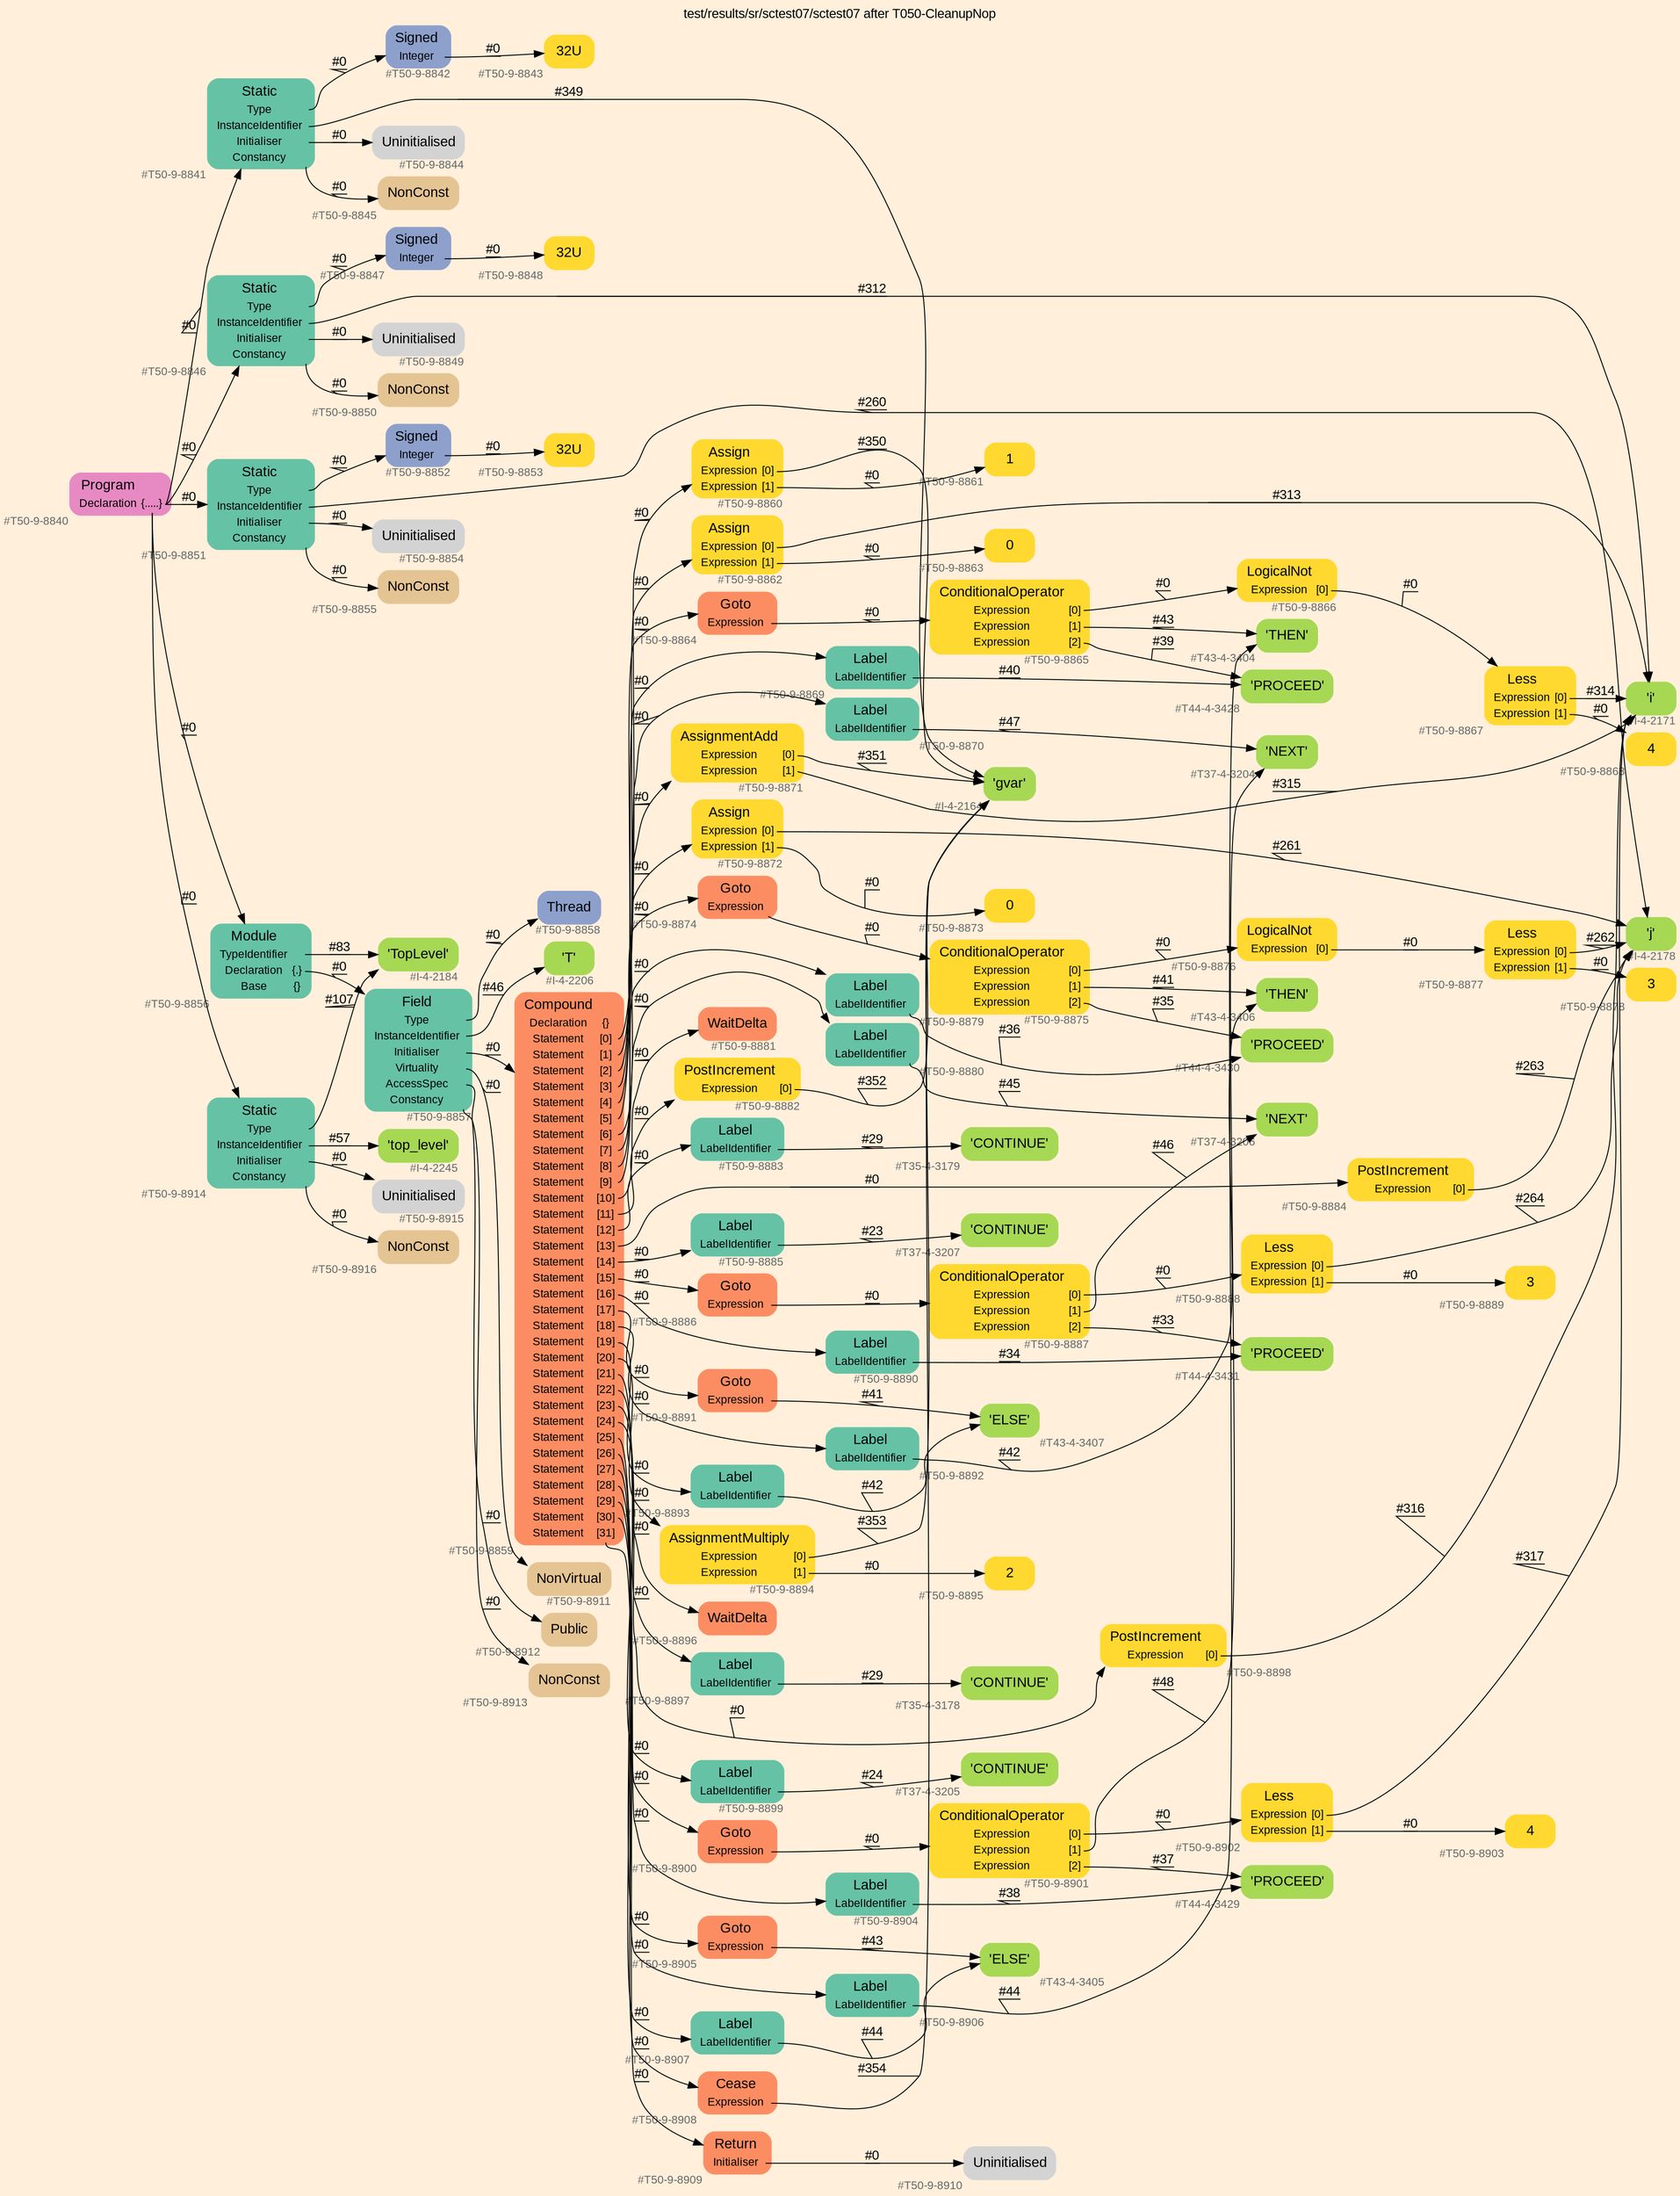 digraph "test/results/sr/sctest07/sctest07 after T050-CleanupNop" {
label = "test/results/sr/sctest07/sctest07 after T050-CleanupNop"
labelloc = t
graph [
    rankdir = "LR"
    ranksep = 0.3
    bgcolor = antiquewhite1
    color = black
    fontcolor = black
    fontname = "Arial"
];
node [
    fontname = "Arial"
];
edge [
    fontname = "Arial"
];

// -------------------- node figure --------------------
// -------- block #T50-9-8840 ----------
"#T50-9-8840" [
    fillcolor = "/set28/4"
    xlabel = "#T50-9-8840"
    fontsize = "12"
    fontcolor = grey40
    shape = "plaintext"
    label = <<TABLE BORDER="0" CELLBORDER="0" CELLSPACING="0">
     <TR><TD><FONT COLOR="black" POINT-SIZE="15">Program</FONT></TD></TR>
     <TR><TD><FONT COLOR="black" POINT-SIZE="12">Declaration</FONT></TD><TD PORT="port0"><FONT COLOR="black" POINT-SIZE="12">{.....}</FONT></TD></TR>
    </TABLE>>
    style = "rounded,filled"
];

// -------- block #T50-9-8841 ----------
"#T50-9-8841" [
    fillcolor = "/set28/1"
    xlabel = "#T50-9-8841"
    fontsize = "12"
    fontcolor = grey40
    shape = "plaintext"
    label = <<TABLE BORDER="0" CELLBORDER="0" CELLSPACING="0">
     <TR><TD><FONT COLOR="black" POINT-SIZE="15">Static</FONT></TD></TR>
     <TR><TD><FONT COLOR="black" POINT-SIZE="12">Type</FONT></TD><TD PORT="port0"></TD></TR>
     <TR><TD><FONT COLOR="black" POINT-SIZE="12">InstanceIdentifier</FONT></TD><TD PORT="port1"></TD></TR>
     <TR><TD><FONT COLOR="black" POINT-SIZE="12">Initialiser</FONT></TD><TD PORT="port2"></TD></TR>
     <TR><TD><FONT COLOR="black" POINT-SIZE="12">Constancy</FONT></TD><TD PORT="port3"></TD></TR>
    </TABLE>>
    style = "rounded,filled"
];

// -------- block #T50-9-8842 ----------
"#T50-9-8842" [
    fillcolor = "/set28/3"
    xlabel = "#T50-9-8842"
    fontsize = "12"
    fontcolor = grey40
    shape = "plaintext"
    label = <<TABLE BORDER="0" CELLBORDER="0" CELLSPACING="0">
     <TR><TD><FONT COLOR="black" POINT-SIZE="15">Signed</FONT></TD></TR>
     <TR><TD><FONT COLOR="black" POINT-SIZE="12">Integer</FONT></TD><TD PORT="port0"></TD></TR>
    </TABLE>>
    style = "rounded,filled"
];

// -------- block #T50-9-8843 ----------
"#T50-9-8843" [
    fillcolor = "/set28/6"
    xlabel = "#T50-9-8843"
    fontsize = "12"
    fontcolor = grey40
    shape = "plaintext"
    label = <<TABLE BORDER="0" CELLBORDER="0" CELLSPACING="0">
     <TR><TD><FONT COLOR="black" POINT-SIZE="15">32U</FONT></TD></TR>
    </TABLE>>
    style = "rounded,filled"
];

// -------- block #I-4-2164 ----------
"#I-4-2164" [
    fillcolor = "/set28/5"
    xlabel = "#I-4-2164"
    fontsize = "12"
    fontcolor = grey40
    shape = "plaintext"
    label = <<TABLE BORDER="0" CELLBORDER="0" CELLSPACING="0">
     <TR><TD><FONT COLOR="black" POINT-SIZE="15">'gvar'</FONT></TD></TR>
    </TABLE>>
    style = "rounded,filled"
];

// -------- block #T50-9-8844 ----------
"#T50-9-8844" [
    xlabel = "#T50-9-8844"
    fontsize = "12"
    fontcolor = grey40
    shape = "plaintext"
    label = <<TABLE BORDER="0" CELLBORDER="0" CELLSPACING="0">
     <TR><TD><FONT COLOR="black" POINT-SIZE="15">Uninitialised</FONT></TD></TR>
    </TABLE>>
    style = "rounded,filled"
];

// -------- block #T50-9-8845 ----------
"#T50-9-8845" [
    fillcolor = "/set28/7"
    xlabel = "#T50-9-8845"
    fontsize = "12"
    fontcolor = grey40
    shape = "plaintext"
    label = <<TABLE BORDER="0" CELLBORDER="0" CELLSPACING="0">
     <TR><TD><FONT COLOR="black" POINT-SIZE="15">NonConst</FONT></TD></TR>
    </TABLE>>
    style = "rounded,filled"
];

// -------- block #T50-9-8846 ----------
"#T50-9-8846" [
    fillcolor = "/set28/1"
    xlabel = "#T50-9-8846"
    fontsize = "12"
    fontcolor = grey40
    shape = "plaintext"
    label = <<TABLE BORDER="0" CELLBORDER="0" CELLSPACING="0">
     <TR><TD><FONT COLOR="black" POINT-SIZE="15">Static</FONT></TD></TR>
     <TR><TD><FONT COLOR="black" POINT-SIZE="12">Type</FONT></TD><TD PORT="port0"></TD></TR>
     <TR><TD><FONT COLOR="black" POINT-SIZE="12">InstanceIdentifier</FONT></TD><TD PORT="port1"></TD></TR>
     <TR><TD><FONT COLOR="black" POINT-SIZE="12">Initialiser</FONT></TD><TD PORT="port2"></TD></TR>
     <TR><TD><FONT COLOR="black" POINT-SIZE="12">Constancy</FONT></TD><TD PORT="port3"></TD></TR>
    </TABLE>>
    style = "rounded,filled"
];

// -------- block #T50-9-8847 ----------
"#T50-9-8847" [
    fillcolor = "/set28/3"
    xlabel = "#T50-9-8847"
    fontsize = "12"
    fontcolor = grey40
    shape = "plaintext"
    label = <<TABLE BORDER="0" CELLBORDER="0" CELLSPACING="0">
     <TR><TD><FONT COLOR="black" POINT-SIZE="15">Signed</FONT></TD></TR>
     <TR><TD><FONT COLOR="black" POINT-SIZE="12">Integer</FONT></TD><TD PORT="port0"></TD></TR>
    </TABLE>>
    style = "rounded,filled"
];

// -------- block #T50-9-8848 ----------
"#T50-9-8848" [
    fillcolor = "/set28/6"
    xlabel = "#T50-9-8848"
    fontsize = "12"
    fontcolor = grey40
    shape = "plaintext"
    label = <<TABLE BORDER="0" CELLBORDER="0" CELLSPACING="0">
     <TR><TD><FONT COLOR="black" POINT-SIZE="15">32U</FONT></TD></TR>
    </TABLE>>
    style = "rounded,filled"
];

// -------- block #I-4-2171 ----------
"#I-4-2171" [
    fillcolor = "/set28/5"
    xlabel = "#I-4-2171"
    fontsize = "12"
    fontcolor = grey40
    shape = "plaintext"
    label = <<TABLE BORDER="0" CELLBORDER="0" CELLSPACING="0">
     <TR><TD><FONT COLOR="black" POINT-SIZE="15">'i'</FONT></TD></TR>
    </TABLE>>
    style = "rounded,filled"
];

// -------- block #T50-9-8849 ----------
"#T50-9-8849" [
    xlabel = "#T50-9-8849"
    fontsize = "12"
    fontcolor = grey40
    shape = "plaintext"
    label = <<TABLE BORDER="0" CELLBORDER="0" CELLSPACING="0">
     <TR><TD><FONT COLOR="black" POINT-SIZE="15">Uninitialised</FONT></TD></TR>
    </TABLE>>
    style = "rounded,filled"
];

// -------- block #T50-9-8850 ----------
"#T50-9-8850" [
    fillcolor = "/set28/7"
    xlabel = "#T50-9-8850"
    fontsize = "12"
    fontcolor = grey40
    shape = "plaintext"
    label = <<TABLE BORDER="0" CELLBORDER="0" CELLSPACING="0">
     <TR><TD><FONT COLOR="black" POINT-SIZE="15">NonConst</FONT></TD></TR>
    </TABLE>>
    style = "rounded,filled"
];

// -------- block #T50-9-8851 ----------
"#T50-9-8851" [
    fillcolor = "/set28/1"
    xlabel = "#T50-9-8851"
    fontsize = "12"
    fontcolor = grey40
    shape = "plaintext"
    label = <<TABLE BORDER="0" CELLBORDER="0" CELLSPACING="0">
     <TR><TD><FONT COLOR="black" POINT-SIZE="15">Static</FONT></TD></TR>
     <TR><TD><FONT COLOR="black" POINT-SIZE="12">Type</FONT></TD><TD PORT="port0"></TD></TR>
     <TR><TD><FONT COLOR="black" POINT-SIZE="12">InstanceIdentifier</FONT></TD><TD PORT="port1"></TD></TR>
     <TR><TD><FONT COLOR="black" POINT-SIZE="12">Initialiser</FONT></TD><TD PORT="port2"></TD></TR>
     <TR><TD><FONT COLOR="black" POINT-SIZE="12">Constancy</FONT></TD><TD PORT="port3"></TD></TR>
    </TABLE>>
    style = "rounded,filled"
];

// -------- block #T50-9-8852 ----------
"#T50-9-8852" [
    fillcolor = "/set28/3"
    xlabel = "#T50-9-8852"
    fontsize = "12"
    fontcolor = grey40
    shape = "plaintext"
    label = <<TABLE BORDER="0" CELLBORDER="0" CELLSPACING="0">
     <TR><TD><FONT COLOR="black" POINT-SIZE="15">Signed</FONT></TD></TR>
     <TR><TD><FONT COLOR="black" POINT-SIZE="12">Integer</FONT></TD><TD PORT="port0"></TD></TR>
    </TABLE>>
    style = "rounded,filled"
];

// -------- block #T50-9-8853 ----------
"#T50-9-8853" [
    fillcolor = "/set28/6"
    xlabel = "#T50-9-8853"
    fontsize = "12"
    fontcolor = grey40
    shape = "plaintext"
    label = <<TABLE BORDER="0" CELLBORDER="0" CELLSPACING="0">
     <TR><TD><FONT COLOR="black" POINT-SIZE="15">32U</FONT></TD></TR>
    </TABLE>>
    style = "rounded,filled"
];

// -------- block #I-4-2178 ----------
"#I-4-2178" [
    fillcolor = "/set28/5"
    xlabel = "#I-4-2178"
    fontsize = "12"
    fontcolor = grey40
    shape = "plaintext"
    label = <<TABLE BORDER="0" CELLBORDER="0" CELLSPACING="0">
     <TR><TD><FONT COLOR="black" POINT-SIZE="15">'j'</FONT></TD></TR>
    </TABLE>>
    style = "rounded,filled"
];

// -------- block #T50-9-8854 ----------
"#T50-9-8854" [
    xlabel = "#T50-9-8854"
    fontsize = "12"
    fontcolor = grey40
    shape = "plaintext"
    label = <<TABLE BORDER="0" CELLBORDER="0" CELLSPACING="0">
     <TR><TD><FONT COLOR="black" POINT-SIZE="15">Uninitialised</FONT></TD></TR>
    </TABLE>>
    style = "rounded,filled"
];

// -------- block #T50-9-8855 ----------
"#T50-9-8855" [
    fillcolor = "/set28/7"
    xlabel = "#T50-9-8855"
    fontsize = "12"
    fontcolor = grey40
    shape = "plaintext"
    label = <<TABLE BORDER="0" CELLBORDER="0" CELLSPACING="0">
     <TR><TD><FONT COLOR="black" POINT-SIZE="15">NonConst</FONT></TD></TR>
    </TABLE>>
    style = "rounded,filled"
];

// -------- block #T50-9-8856 ----------
"#T50-9-8856" [
    fillcolor = "/set28/1"
    xlabel = "#T50-9-8856"
    fontsize = "12"
    fontcolor = grey40
    shape = "plaintext"
    label = <<TABLE BORDER="0" CELLBORDER="0" CELLSPACING="0">
     <TR><TD><FONT COLOR="black" POINT-SIZE="15">Module</FONT></TD></TR>
     <TR><TD><FONT COLOR="black" POINT-SIZE="12">TypeIdentifier</FONT></TD><TD PORT="port0"></TD></TR>
     <TR><TD><FONT COLOR="black" POINT-SIZE="12">Declaration</FONT></TD><TD PORT="port1"><FONT COLOR="black" POINT-SIZE="12">{.}</FONT></TD></TR>
     <TR><TD><FONT COLOR="black" POINT-SIZE="12">Base</FONT></TD><TD PORT="port2"><FONT COLOR="black" POINT-SIZE="12">{}</FONT></TD></TR>
    </TABLE>>
    style = "rounded,filled"
];

// -------- block #I-4-2184 ----------
"#I-4-2184" [
    fillcolor = "/set28/5"
    xlabel = "#I-4-2184"
    fontsize = "12"
    fontcolor = grey40
    shape = "plaintext"
    label = <<TABLE BORDER="0" CELLBORDER="0" CELLSPACING="0">
     <TR><TD><FONT COLOR="black" POINT-SIZE="15">'TopLevel'</FONT></TD></TR>
    </TABLE>>
    style = "rounded,filled"
];

// -------- block #T50-9-8857 ----------
"#T50-9-8857" [
    fillcolor = "/set28/1"
    xlabel = "#T50-9-8857"
    fontsize = "12"
    fontcolor = grey40
    shape = "plaintext"
    label = <<TABLE BORDER="0" CELLBORDER="0" CELLSPACING="0">
     <TR><TD><FONT COLOR="black" POINT-SIZE="15">Field</FONT></TD></TR>
     <TR><TD><FONT COLOR="black" POINT-SIZE="12">Type</FONT></TD><TD PORT="port0"></TD></TR>
     <TR><TD><FONT COLOR="black" POINT-SIZE="12">InstanceIdentifier</FONT></TD><TD PORT="port1"></TD></TR>
     <TR><TD><FONT COLOR="black" POINT-SIZE="12">Initialiser</FONT></TD><TD PORT="port2"></TD></TR>
     <TR><TD><FONT COLOR="black" POINT-SIZE="12">Virtuality</FONT></TD><TD PORT="port3"></TD></TR>
     <TR><TD><FONT COLOR="black" POINT-SIZE="12">AccessSpec</FONT></TD><TD PORT="port4"></TD></TR>
     <TR><TD><FONT COLOR="black" POINT-SIZE="12">Constancy</FONT></TD><TD PORT="port5"></TD></TR>
    </TABLE>>
    style = "rounded,filled"
];

// -------- block #T50-9-8858 ----------
"#T50-9-8858" [
    fillcolor = "/set28/3"
    xlabel = "#T50-9-8858"
    fontsize = "12"
    fontcolor = grey40
    shape = "plaintext"
    label = <<TABLE BORDER="0" CELLBORDER="0" CELLSPACING="0">
     <TR><TD><FONT COLOR="black" POINT-SIZE="15">Thread</FONT></TD></TR>
    </TABLE>>
    style = "rounded,filled"
];

// -------- block #I-4-2206 ----------
"#I-4-2206" [
    fillcolor = "/set28/5"
    xlabel = "#I-4-2206"
    fontsize = "12"
    fontcolor = grey40
    shape = "plaintext"
    label = <<TABLE BORDER="0" CELLBORDER="0" CELLSPACING="0">
     <TR><TD><FONT COLOR="black" POINT-SIZE="15">'T'</FONT></TD></TR>
    </TABLE>>
    style = "rounded,filled"
];

// -------- block #T50-9-8859 ----------
"#T50-9-8859" [
    fillcolor = "/set28/2"
    xlabel = "#T50-9-8859"
    fontsize = "12"
    fontcolor = grey40
    shape = "plaintext"
    label = <<TABLE BORDER="0" CELLBORDER="0" CELLSPACING="0">
     <TR><TD><FONT COLOR="black" POINT-SIZE="15">Compound</FONT></TD></TR>
     <TR><TD><FONT COLOR="black" POINT-SIZE="12">Declaration</FONT></TD><TD PORT="port0"><FONT COLOR="black" POINT-SIZE="12">{}</FONT></TD></TR>
     <TR><TD><FONT COLOR="black" POINT-SIZE="12">Statement</FONT></TD><TD PORT="port1"><FONT COLOR="black" POINT-SIZE="12">[0]</FONT></TD></TR>
     <TR><TD><FONT COLOR="black" POINT-SIZE="12">Statement</FONT></TD><TD PORT="port2"><FONT COLOR="black" POINT-SIZE="12">[1]</FONT></TD></TR>
     <TR><TD><FONT COLOR="black" POINT-SIZE="12">Statement</FONT></TD><TD PORT="port3"><FONT COLOR="black" POINT-SIZE="12">[2]</FONT></TD></TR>
     <TR><TD><FONT COLOR="black" POINT-SIZE="12">Statement</FONT></TD><TD PORT="port4"><FONT COLOR="black" POINT-SIZE="12">[3]</FONT></TD></TR>
     <TR><TD><FONT COLOR="black" POINT-SIZE="12">Statement</FONT></TD><TD PORT="port5"><FONT COLOR="black" POINT-SIZE="12">[4]</FONT></TD></TR>
     <TR><TD><FONT COLOR="black" POINT-SIZE="12">Statement</FONT></TD><TD PORT="port6"><FONT COLOR="black" POINT-SIZE="12">[5]</FONT></TD></TR>
     <TR><TD><FONT COLOR="black" POINT-SIZE="12">Statement</FONT></TD><TD PORT="port7"><FONT COLOR="black" POINT-SIZE="12">[6]</FONT></TD></TR>
     <TR><TD><FONT COLOR="black" POINT-SIZE="12">Statement</FONT></TD><TD PORT="port8"><FONT COLOR="black" POINT-SIZE="12">[7]</FONT></TD></TR>
     <TR><TD><FONT COLOR="black" POINT-SIZE="12">Statement</FONT></TD><TD PORT="port9"><FONT COLOR="black" POINT-SIZE="12">[8]</FONT></TD></TR>
     <TR><TD><FONT COLOR="black" POINT-SIZE="12">Statement</FONT></TD><TD PORT="port10"><FONT COLOR="black" POINT-SIZE="12">[9]</FONT></TD></TR>
     <TR><TD><FONT COLOR="black" POINT-SIZE="12">Statement</FONT></TD><TD PORT="port11"><FONT COLOR="black" POINT-SIZE="12">[10]</FONT></TD></TR>
     <TR><TD><FONT COLOR="black" POINT-SIZE="12">Statement</FONT></TD><TD PORT="port12"><FONT COLOR="black" POINT-SIZE="12">[11]</FONT></TD></TR>
     <TR><TD><FONT COLOR="black" POINT-SIZE="12">Statement</FONT></TD><TD PORT="port13"><FONT COLOR="black" POINT-SIZE="12">[12]</FONT></TD></TR>
     <TR><TD><FONT COLOR="black" POINT-SIZE="12">Statement</FONT></TD><TD PORT="port14"><FONT COLOR="black" POINT-SIZE="12">[13]</FONT></TD></TR>
     <TR><TD><FONT COLOR="black" POINT-SIZE="12">Statement</FONT></TD><TD PORT="port15"><FONT COLOR="black" POINT-SIZE="12">[14]</FONT></TD></TR>
     <TR><TD><FONT COLOR="black" POINT-SIZE="12">Statement</FONT></TD><TD PORT="port16"><FONT COLOR="black" POINT-SIZE="12">[15]</FONT></TD></TR>
     <TR><TD><FONT COLOR="black" POINT-SIZE="12">Statement</FONT></TD><TD PORT="port17"><FONT COLOR="black" POINT-SIZE="12">[16]</FONT></TD></TR>
     <TR><TD><FONT COLOR="black" POINT-SIZE="12">Statement</FONT></TD><TD PORT="port18"><FONT COLOR="black" POINT-SIZE="12">[17]</FONT></TD></TR>
     <TR><TD><FONT COLOR="black" POINT-SIZE="12">Statement</FONT></TD><TD PORT="port19"><FONT COLOR="black" POINT-SIZE="12">[18]</FONT></TD></TR>
     <TR><TD><FONT COLOR="black" POINT-SIZE="12">Statement</FONT></TD><TD PORT="port20"><FONT COLOR="black" POINT-SIZE="12">[19]</FONT></TD></TR>
     <TR><TD><FONT COLOR="black" POINT-SIZE="12">Statement</FONT></TD><TD PORT="port21"><FONT COLOR="black" POINT-SIZE="12">[20]</FONT></TD></TR>
     <TR><TD><FONT COLOR="black" POINT-SIZE="12">Statement</FONT></TD><TD PORT="port22"><FONT COLOR="black" POINT-SIZE="12">[21]</FONT></TD></TR>
     <TR><TD><FONT COLOR="black" POINT-SIZE="12">Statement</FONT></TD><TD PORT="port23"><FONT COLOR="black" POINT-SIZE="12">[22]</FONT></TD></TR>
     <TR><TD><FONT COLOR="black" POINT-SIZE="12">Statement</FONT></TD><TD PORT="port24"><FONT COLOR="black" POINT-SIZE="12">[23]</FONT></TD></TR>
     <TR><TD><FONT COLOR="black" POINT-SIZE="12">Statement</FONT></TD><TD PORT="port25"><FONT COLOR="black" POINT-SIZE="12">[24]</FONT></TD></TR>
     <TR><TD><FONT COLOR="black" POINT-SIZE="12">Statement</FONT></TD><TD PORT="port26"><FONT COLOR="black" POINT-SIZE="12">[25]</FONT></TD></TR>
     <TR><TD><FONT COLOR="black" POINT-SIZE="12">Statement</FONT></TD><TD PORT="port27"><FONT COLOR="black" POINT-SIZE="12">[26]</FONT></TD></TR>
     <TR><TD><FONT COLOR="black" POINT-SIZE="12">Statement</FONT></TD><TD PORT="port28"><FONT COLOR="black" POINT-SIZE="12">[27]</FONT></TD></TR>
     <TR><TD><FONT COLOR="black" POINT-SIZE="12">Statement</FONT></TD><TD PORT="port29"><FONT COLOR="black" POINT-SIZE="12">[28]</FONT></TD></TR>
     <TR><TD><FONT COLOR="black" POINT-SIZE="12">Statement</FONT></TD><TD PORT="port30"><FONT COLOR="black" POINT-SIZE="12">[29]</FONT></TD></TR>
     <TR><TD><FONT COLOR="black" POINT-SIZE="12">Statement</FONT></TD><TD PORT="port31"><FONT COLOR="black" POINT-SIZE="12">[30]</FONT></TD></TR>
     <TR><TD><FONT COLOR="black" POINT-SIZE="12">Statement</FONT></TD><TD PORT="port32"><FONT COLOR="black" POINT-SIZE="12">[31]</FONT></TD></TR>
    </TABLE>>
    style = "rounded,filled"
];

// -------- block #T50-9-8860 ----------
"#T50-9-8860" [
    fillcolor = "/set28/6"
    xlabel = "#T50-9-8860"
    fontsize = "12"
    fontcolor = grey40
    shape = "plaintext"
    label = <<TABLE BORDER="0" CELLBORDER="0" CELLSPACING="0">
     <TR><TD><FONT COLOR="black" POINT-SIZE="15">Assign</FONT></TD></TR>
     <TR><TD><FONT COLOR="black" POINT-SIZE="12">Expression</FONT></TD><TD PORT="port0"><FONT COLOR="black" POINT-SIZE="12">[0]</FONT></TD></TR>
     <TR><TD><FONT COLOR="black" POINT-SIZE="12">Expression</FONT></TD><TD PORT="port1"><FONT COLOR="black" POINT-SIZE="12">[1]</FONT></TD></TR>
    </TABLE>>
    style = "rounded,filled"
];

// -------- block #T50-9-8861 ----------
"#T50-9-8861" [
    fillcolor = "/set28/6"
    xlabel = "#T50-9-8861"
    fontsize = "12"
    fontcolor = grey40
    shape = "plaintext"
    label = <<TABLE BORDER="0" CELLBORDER="0" CELLSPACING="0">
     <TR><TD><FONT COLOR="black" POINT-SIZE="15">1</FONT></TD></TR>
    </TABLE>>
    style = "rounded,filled"
];

// -------- block #T50-9-8862 ----------
"#T50-9-8862" [
    fillcolor = "/set28/6"
    xlabel = "#T50-9-8862"
    fontsize = "12"
    fontcolor = grey40
    shape = "plaintext"
    label = <<TABLE BORDER="0" CELLBORDER="0" CELLSPACING="0">
     <TR><TD><FONT COLOR="black" POINT-SIZE="15">Assign</FONT></TD></TR>
     <TR><TD><FONT COLOR="black" POINT-SIZE="12">Expression</FONT></TD><TD PORT="port0"><FONT COLOR="black" POINT-SIZE="12">[0]</FONT></TD></TR>
     <TR><TD><FONT COLOR="black" POINT-SIZE="12">Expression</FONT></TD><TD PORT="port1"><FONT COLOR="black" POINT-SIZE="12">[1]</FONT></TD></TR>
    </TABLE>>
    style = "rounded,filled"
];

// -------- block #T50-9-8863 ----------
"#T50-9-8863" [
    fillcolor = "/set28/6"
    xlabel = "#T50-9-8863"
    fontsize = "12"
    fontcolor = grey40
    shape = "plaintext"
    label = <<TABLE BORDER="0" CELLBORDER="0" CELLSPACING="0">
     <TR><TD><FONT COLOR="black" POINT-SIZE="15">0</FONT></TD></TR>
    </TABLE>>
    style = "rounded,filled"
];

// -------- block #T50-9-8864 ----------
"#T50-9-8864" [
    fillcolor = "/set28/2"
    xlabel = "#T50-9-8864"
    fontsize = "12"
    fontcolor = grey40
    shape = "plaintext"
    label = <<TABLE BORDER="0" CELLBORDER="0" CELLSPACING="0">
     <TR><TD><FONT COLOR="black" POINT-SIZE="15">Goto</FONT></TD></TR>
     <TR><TD><FONT COLOR="black" POINT-SIZE="12">Expression</FONT></TD><TD PORT="port0"></TD></TR>
    </TABLE>>
    style = "rounded,filled"
];

// -------- block #T50-9-8865 ----------
"#T50-9-8865" [
    fillcolor = "/set28/6"
    xlabel = "#T50-9-8865"
    fontsize = "12"
    fontcolor = grey40
    shape = "plaintext"
    label = <<TABLE BORDER="0" CELLBORDER="0" CELLSPACING="0">
     <TR><TD><FONT COLOR="black" POINT-SIZE="15">ConditionalOperator</FONT></TD></TR>
     <TR><TD><FONT COLOR="black" POINT-SIZE="12">Expression</FONT></TD><TD PORT="port0"><FONT COLOR="black" POINT-SIZE="12">[0]</FONT></TD></TR>
     <TR><TD><FONT COLOR="black" POINT-SIZE="12">Expression</FONT></TD><TD PORT="port1"><FONT COLOR="black" POINT-SIZE="12">[1]</FONT></TD></TR>
     <TR><TD><FONT COLOR="black" POINT-SIZE="12">Expression</FONT></TD><TD PORT="port2"><FONT COLOR="black" POINT-SIZE="12">[2]</FONT></TD></TR>
    </TABLE>>
    style = "rounded,filled"
];

// -------- block #T50-9-8866 ----------
"#T50-9-8866" [
    fillcolor = "/set28/6"
    xlabel = "#T50-9-8866"
    fontsize = "12"
    fontcolor = grey40
    shape = "plaintext"
    label = <<TABLE BORDER="0" CELLBORDER="0" CELLSPACING="0">
     <TR><TD><FONT COLOR="black" POINT-SIZE="15">LogicalNot</FONT></TD></TR>
     <TR><TD><FONT COLOR="black" POINT-SIZE="12">Expression</FONT></TD><TD PORT="port0"><FONT COLOR="black" POINT-SIZE="12">[0]</FONT></TD></TR>
    </TABLE>>
    style = "rounded,filled"
];

// -------- block #T50-9-8867 ----------
"#T50-9-8867" [
    fillcolor = "/set28/6"
    xlabel = "#T50-9-8867"
    fontsize = "12"
    fontcolor = grey40
    shape = "plaintext"
    label = <<TABLE BORDER="0" CELLBORDER="0" CELLSPACING="0">
     <TR><TD><FONT COLOR="black" POINT-SIZE="15">Less</FONT></TD></TR>
     <TR><TD><FONT COLOR="black" POINT-SIZE="12">Expression</FONT></TD><TD PORT="port0"><FONT COLOR="black" POINT-SIZE="12">[0]</FONT></TD></TR>
     <TR><TD><FONT COLOR="black" POINT-SIZE="12">Expression</FONT></TD><TD PORT="port1"><FONT COLOR="black" POINT-SIZE="12">[1]</FONT></TD></TR>
    </TABLE>>
    style = "rounded,filled"
];

// -------- block #T50-9-8868 ----------
"#T50-9-8868" [
    fillcolor = "/set28/6"
    xlabel = "#T50-9-8868"
    fontsize = "12"
    fontcolor = grey40
    shape = "plaintext"
    label = <<TABLE BORDER="0" CELLBORDER="0" CELLSPACING="0">
     <TR><TD><FONT COLOR="black" POINT-SIZE="15">4</FONT></TD></TR>
    </TABLE>>
    style = "rounded,filled"
];

// -------- block #T43-4-3404 ----------
"#T43-4-3404" [
    fillcolor = "/set28/5"
    xlabel = "#T43-4-3404"
    fontsize = "12"
    fontcolor = grey40
    shape = "plaintext"
    label = <<TABLE BORDER="0" CELLBORDER="0" CELLSPACING="0">
     <TR><TD><FONT COLOR="black" POINT-SIZE="15">'THEN'</FONT></TD></TR>
    </TABLE>>
    style = "rounded,filled"
];

// -------- block #T44-4-3428 ----------
"#T44-4-3428" [
    fillcolor = "/set28/5"
    xlabel = "#T44-4-3428"
    fontsize = "12"
    fontcolor = grey40
    shape = "plaintext"
    label = <<TABLE BORDER="0" CELLBORDER="0" CELLSPACING="0">
     <TR><TD><FONT COLOR="black" POINT-SIZE="15">'PROCEED'</FONT></TD></TR>
    </TABLE>>
    style = "rounded,filled"
];

// -------- block #T50-9-8869 ----------
"#T50-9-8869" [
    fillcolor = "/set28/1"
    xlabel = "#T50-9-8869"
    fontsize = "12"
    fontcolor = grey40
    shape = "plaintext"
    label = <<TABLE BORDER="0" CELLBORDER="0" CELLSPACING="0">
     <TR><TD><FONT COLOR="black" POINT-SIZE="15">Label</FONT></TD></TR>
     <TR><TD><FONT COLOR="black" POINT-SIZE="12">LabelIdentifier</FONT></TD><TD PORT="port0"></TD></TR>
    </TABLE>>
    style = "rounded,filled"
];

// -------- block #T50-9-8870 ----------
"#T50-9-8870" [
    fillcolor = "/set28/1"
    xlabel = "#T50-9-8870"
    fontsize = "12"
    fontcolor = grey40
    shape = "plaintext"
    label = <<TABLE BORDER="0" CELLBORDER="0" CELLSPACING="0">
     <TR><TD><FONT COLOR="black" POINT-SIZE="15">Label</FONT></TD></TR>
     <TR><TD><FONT COLOR="black" POINT-SIZE="12">LabelIdentifier</FONT></TD><TD PORT="port0"></TD></TR>
    </TABLE>>
    style = "rounded,filled"
];

// -------- block #T37-4-3204 ----------
"#T37-4-3204" [
    fillcolor = "/set28/5"
    xlabel = "#T37-4-3204"
    fontsize = "12"
    fontcolor = grey40
    shape = "plaintext"
    label = <<TABLE BORDER="0" CELLBORDER="0" CELLSPACING="0">
     <TR><TD><FONT COLOR="black" POINT-SIZE="15">'NEXT'</FONT></TD></TR>
    </TABLE>>
    style = "rounded,filled"
];

// -------- block #T50-9-8871 ----------
"#T50-9-8871" [
    fillcolor = "/set28/6"
    xlabel = "#T50-9-8871"
    fontsize = "12"
    fontcolor = grey40
    shape = "plaintext"
    label = <<TABLE BORDER="0" CELLBORDER="0" CELLSPACING="0">
     <TR><TD><FONT COLOR="black" POINT-SIZE="15">AssignmentAdd</FONT></TD></TR>
     <TR><TD><FONT COLOR="black" POINT-SIZE="12">Expression</FONT></TD><TD PORT="port0"><FONT COLOR="black" POINT-SIZE="12">[0]</FONT></TD></TR>
     <TR><TD><FONT COLOR="black" POINT-SIZE="12">Expression</FONT></TD><TD PORT="port1"><FONT COLOR="black" POINT-SIZE="12">[1]</FONT></TD></TR>
    </TABLE>>
    style = "rounded,filled"
];

// -------- block #T50-9-8872 ----------
"#T50-9-8872" [
    fillcolor = "/set28/6"
    xlabel = "#T50-9-8872"
    fontsize = "12"
    fontcolor = grey40
    shape = "plaintext"
    label = <<TABLE BORDER="0" CELLBORDER="0" CELLSPACING="0">
     <TR><TD><FONT COLOR="black" POINT-SIZE="15">Assign</FONT></TD></TR>
     <TR><TD><FONT COLOR="black" POINT-SIZE="12">Expression</FONT></TD><TD PORT="port0"><FONT COLOR="black" POINT-SIZE="12">[0]</FONT></TD></TR>
     <TR><TD><FONT COLOR="black" POINT-SIZE="12">Expression</FONT></TD><TD PORT="port1"><FONT COLOR="black" POINT-SIZE="12">[1]</FONT></TD></TR>
    </TABLE>>
    style = "rounded,filled"
];

// -------- block #T50-9-8873 ----------
"#T50-9-8873" [
    fillcolor = "/set28/6"
    xlabel = "#T50-9-8873"
    fontsize = "12"
    fontcolor = grey40
    shape = "plaintext"
    label = <<TABLE BORDER="0" CELLBORDER="0" CELLSPACING="0">
     <TR><TD><FONT COLOR="black" POINT-SIZE="15">0</FONT></TD></TR>
    </TABLE>>
    style = "rounded,filled"
];

// -------- block #T50-9-8874 ----------
"#T50-9-8874" [
    fillcolor = "/set28/2"
    xlabel = "#T50-9-8874"
    fontsize = "12"
    fontcolor = grey40
    shape = "plaintext"
    label = <<TABLE BORDER="0" CELLBORDER="0" CELLSPACING="0">
     <TR><TD><FONT COLOR="black" POINT-SIZE="15">Goto</FONT></TD></TR>
     <TR><TD><FONT COLOR="black" POINT-SIZE="12">Expression</FONT></TD><TD PORT="port0"></TD></TR>
    </TABLE>>
    style = "rounded,filled"
];

// -------- block #T50-9-8875 ----------
"#T50-9-8875" [
    fillcolor = "/set28/6"
    xlabel = "#T50-9-8875"
    fontsize = "12"
    fontcolor = grey40
    shape = "plaintext"
    label = <<TABLE BORDER="0" CELLBORDER="0" CELLSPACING="0">
     <TR><TD><FONT COLOR="black" POINT-SIZE="15">ConditionalOperator</FONT></TD></TR>
     <TR><TD><FONT COLOR="black" POINT-SIZE="12">Expression</FONT></TD><TD PORT="port0"><FONT COLOR="black" POINT-SIZE="12">[0]</FONT></TD></TR>
     <TR><TD><FONT COLOR="black" POINT-SIZE="12">Expression</FONT></TD><TD PORT="port1"><FONT COLOR="black" POINT-SIZE="12">[1]</FONT></TD></TR>
     <TR><TD><FONT COLOR="black" POINT-SIZE="12">Expression</FONT></TD><TD PORT="port2"><FONT COLOR="black" POINT-SIZE="12">[2]</FONT></TD></TR>
    </TABLE>>
    style = "rounded,filled"
];

// -------- block #T50-9-8876 ----------
"#T50-9-8876" [
    fillcolor = "/set28/6"
    xlabel = "#T50-9-8876"
    fontsize = "12"
    fontcolor = grey40
    shape = "plaintext"
    label = <<TABLE BORDER="0" CELLBORDER="0" CELLSPACING="0">
     <TR><TD><FONT COLOR="black" POINT-SIZE="15">LogicalNot</FONT></TD></TR>
     <TR><TD><FONT COLOR="black" POINT-SIZE="12">Expression</FONT></TD><TD PORT="port0"><FONT COLOR="black" POINT-SIZE="12">[0]</FONT></TD></TR>
    </TABLE>>
    style = "rounded,filled"
];

// -------- block #T50-9-8877 ----------
"#T50-9-8877" [
    fillcolor = "/set28/6"
    xlabel = "#T50-9-8877"
    fontsize = "12"
    fontcolor = grey40
    shape = "plaintext"
    label = <<TABLE BORDER="0" CELLBORDER="0" CELLSPACING="0">
     <TR><TD><FONT COLOR="black" POINT-SIZE="15">Less</FONT></TD></TR>
     <TR><TD><FONT COLOR="black" POINT-SIZE="12">Expression</FONT></TD><TD PORT="port0"><FONT COLOR="black" POINT-SIZE="12">[0]</FONT></TD></TR>
     <TR><TD><FONT COLOR="black" POINT-SIZE="12">Expression</FONT></TD><TD PORT="port1"><FONT COLOR="black" POINT-SIZE="12">[1]</FONT></TD></TR>
    </TABLE>>
    style = "rounded,filled"
];

// -------- block #T50-9-8878 ----------
"#T50-9-8878" [
    fillcolor = "/set28/6"
    xlabel = "#T50-9-8878"
    fontsize = "12"
    fontcolor = grey40
    shape = "plaintext"
    label = <<TABLE BORDER="0" CELLBORDER="0" CELLSPACING="0">
     <TR><TD><FONT COLOR="black" POINT-SIZE="15">3</FONT></TD></TR>
    </TABLE>>
    style = "rounded,filled"
];

// -------- block #T43-4-3406 ----------
"#T43-4-3406" [
    fillcolor = "/set28/5"
    xlabel = "#T43-4-3406"
    fontsize = "12"
    fontcolor = grey40
    shape = "plaintext"
    label = <<TABLE BORDER="0" CELLBORDER="0" CELLSPACING="0">
     <TR><TD><FONT COLOR="black" POINT-SIZE="15">'THEN'</FONT></TD></TR>
    </TABLE>>
    style = "rounded,filled"
];

// -------- block #T44-4-3430 ----------
"#T44-4-3430" [
    fillcolor = "/set28/5"
    xlabel = "#T44-4-3430"
    fontsize = "12"
    fontcolor = grey40
    shape = "plaintext"
    label = <<TABLE BORDER="0" CELLBORDER="0" CELLSPACING="0">
     <TR><TD><FONT COLOR="black" POINT-SIZE="15">'PROCEED'</FONT></TD></TR>
    </TABLE>>
    style = "rounded,filled"
];

// -------- block #T50-9-8879 ----------
"#T50-9-8879" [
    fillcolor = "/set28/1"
    xlabel = "#T50-9-8879"
    fontsize = "12"
    fontcolor = grey40
    shape = "plaintext"
    label = <<TABLE BORDER="0" CELLBORDER="0" CELLSPACING="0">
     <TR><TD><FONT COLOR="black" POINT-SIZE="15">Label</FONT></TD></TR>
     <TR><TD><FONT COLOR="black" POINT-SIZE="12">LabelIdentifier</FONT></TD><TD PORT="port0"></TD></TR>
    </TABLE>>
    style = "rounded,filled"
];

// -------- block #T50-9-8880 ----------
"#T50-9-8880" [
    fillcolor = "/set28/1"
    xlabel = "#T50-9-8880"
    fontsize = "12"
    fontcolor = grey40
    shape = "plaintext"
    label = <<TABLE BORDER="0" CELLBORDER="0" CELLSPACING="0">
     <TR><TD><FONT COLOR="black" POINT-SIZE="15">Label</FONT></TD></TR>
     <TR><TD><FONT COLOR="black" POINT-SIZE="12">LabelIdentifier</FONT></TD><TD PORT="port0"></TD></TR>
    </TABLE>>
    style = "rounded,filled"
];

// -------- block #T37-4-3206 ----------
"#T37-4-3206" [
    fillcolor = "/set28/5"
    xlabel = "#T37-4-3206"
    fontsize = "12"
    fontcolor = grey40
    shape = "plaintext"
    label = <<TABLE BORDER="0" CELLBORDER="0" CELLSPACING="0">
     <TR><TD><FONT COLOR="black" POINT-SIZE="15">'NEXT'</FONT></TD></TR>
    </TABLE>>
    style = "rounded,filled"
];

// -------- block #T50-9-8881 ----------
"#T50-9-8881" [
    fillcolor = "/set28/2"
    xlabel = "#T50-9-8881"
    fontsize = "12"
    fontcolor = grey40
    shape = "plaintext"
    label = <<TABLE BORDER="0" CELLBORDER="0" CELLSPACING="0">
     <TR><TD><FONT COLOR="black" POINT-SIZE="15">WaitDelta</FONT></TD></TR>
    </TABLE>>
    style = "rounded,filled"
];

// -------- block #T50-9-8882 ----------
"#T50-9-8882" [
    fillcolor = "/set28/6"
    xlabel = "#T50-9-8882"
    fontsize = "12"
    fontcolor = grey40
    shape = "plaintext"
    label = <<TABLE BORDER="0" CELLBORDER="0" CELLSPACING="0">
     <TR><TD><FONT COLOR="black" POINT-SIZE="15">PostIncrement</FONT></TD></TR>
     <TR><TD><FONT COLOR="black" POINT-SIZE="12">Expression</FONT></TD><TD PORT="port0"><FONT COLOR="black" POINT-SIZE="12">[0]</FONT></TD></TR>
    </TABLE>>
    style = "rounded,filled"
];

// -------- block #T50-9-8883 ----------
"#T50-9-8883" [
    fillcolor = "/set28/1"
    xlabel = "#T50-9-8883"
    fontsize = "12"
    fontcolor = grey40
    shape = "plaintext"
    label = <<TABLE BORDER="0" CELLBORDER="0" CELLSPACING="0">
     <TR><TD><FONT COLOR="black" POINT-SIZE="15">Label</FONT></TD></TR>
     <TR><TD><FONT COLOR="black" POINT-SIZE="12">LabelIdentifier</FONT></TD><TD PORT="port0"></TD></TR>
    </TABLE>>
    style = "rounded,filled"
];

// -------- block #T35-4-3179 ----------
"#T35-4-3179" [
    fillcolor = "/set28/5"
    xlabel = "#T35-4-3179"
    fontsize = "12"
    fontcolor = grey40
    shape = "plaintext"
    label = <<TABLE BORDER="0" CELLBORDER="0" CELLSPACING="0">
     <TR><TD><FONT COLOR="black" POINT-SIZE="15">'CONTINUE'</FONT></TD></TR>
    </TABLE>>
    style = "rounded,filled"
];

// -------- block #T50-9-8884 ----------
"#T50-9-8884" [
    fillcolor = "/set28/6"
    xlabel = "#T50-9-8884"
    fontsize = "12"
    fontcolor = grey40
    shape = "plaintext"
    label = <<TABLE BORDER="0" CELLBORDER="0" CELLSPACING="0">
     <TR><TD><FONT COLOR="black" POINT-SIZE="15">PostIncrement</FONT></TD></TR>
     <TR><TD><FONT COLOR="black" POINT-SIZE="12">Expression</FONT></TD><TD PORT="port0"><FONT COLOR="black" POINT-SIZE="12">[0]</FONT></TD></TR>
    </TABLE>>
    style = "rounded,filled"
];

// -------- block #T50-9-8885 ----------
"#T50-9-8885" [
    fillcolor = "/set28/1"
    xlabel = "#T50-9-8885"
    fontsize = "12"
    fontcolor = grey40
    shape = "plaintext"
    label = <<TABLE BORDER="0" CELLBORDER="0" CELLSPACING="0">
     <TR><TD><FONT COLOR="black" POINT-SIZE="15">Label</FONT></TD></TR>
     <TR><TD><FONT COLOR="black" POINT-SIZE="12">LabelIdentifier</FONT></TD><TD PORT="port0"></TD></TR>
    </TABLE>>
    style = "rounded,filled"
];

// -------- block #T37-4-3207 ----------
"#T37-4-3207" [
    fillcolor = "/set28/5"
    xlabel = "#T37-4-3207"
    fontsize = "12"
    fontcolor = grey40
    shape = "plaintext"
    label = <<TABLE BORDER="0" CELLBORDER="0" CELLSPACING="0">
     <TR><TD><FONT COLOR="black" POINT-SIZE="15">'CONTINUE'</FONT></TD></TR>
    </TABLE>>
    style = "rounded,filled"
];

// -------- block #T50-9-8886 ----------
"#T50-9-8886" [
    fillcolor = "/set28/2"
    xlabel = "#T50-9-8886"
    fontsize = "12"
    fontcolor = grey40
    shape = "plaintext"
    label = <<TABLE BORDER="0" CELLBORDER="0" CELLSPACING="0">
     <TR><TD><FONT COLOR="black" POINT-SIZE="15">Goto</FONT></TD></TR>
     <TR><TD><FONT COLOR="black" POINT-SIZE="12">Expression</FONT></TD><TD PORT="port0"></TD></TR>
    </TABLE>>
    style = "rounded,filled"
];

// -------- block #T50-9-8887 ----------
"#T50-9-8887" [
    fillcolor = "/set28/6"
    xlabel = "#T50-9-8887"
    fontsize = "12"
    fontcolor = grey40
    shape = "plaintext"
    label = <<TABLE BORDER="0" CELLBORDER="0" CELLSPACING="0">
     <TR><TD><FONT COLOR="black" POINT-SIZE="15">ConditionalOperator</FONT></TD></TR>
     <TR><TD><FONT COLOR="black" POINT-SIZE="12">Expression</FONT></TD><TD PORT="port0"><FONT COLOR="black" POINT-SIZE="12">[0]</FONT></TD></TR>
     <TR><TD><FONT COLOR="black" POINT-SIZE="12">Expression</FONT></TD><TD PORT="port1"><FONT COLOR="black" POINT-SIZE="12">[1]</FONT></TD></TR>
     <TR><TD><FONT COLOR="black" POINT-SIZE="12">Expression</FONT></TD><TD PORT="port2"><FONT COLOR="black" POINT-SIZE="12">[2]</FONT></TD></TR>
    </TABLE>>
    style = "rounded,filled"
];

// -------- block #T50-9-8888 ----------
"#T50-9-8888" [
    fillcolor = "/set28/6"
    xlabel = "#T50-9-8888"
    fontsize = "12"
    fontcolor = grey40
    shape = "plaintext"
    label = <<TABLE BORDER="0" CELLBORDER="0" CELLSPACING="0">
     <TR><TD><FONT COLOR="black" POINT-SIZE="15">Less</FONT></TD></TR>
     <TR><TD><FONT COLOR="black" POINT-SIZE="12">Expression</FONT></TD><TD PORT="port0"><FONT COLOR="black" POINT-SIZE="12">[0]</FONT></TD></TR>
     <TR><TD><FONT COLOR="black" POINT-SIZE="12">Expression</FONT></TD><TD PORT="port1"><FONT COLOR="black" POINT-SIZE="12">[1]</FONT></TD></TR>
    </TABLE>>
    style = "rounded,filled"
];

// -------- block #T50-9-8889 ----------
"#T50-9-8889" [
    fillcolor = "/set28/6"
    xlabel = "#T50-9-8889"
    fontsize = "12"
    fontcolor = grey40
    shape = "plaintext"
    label = <<TABLE BORDER="0" CELLBORDER="0" CELLSPACING="0">
     <TR><TD><FONT COLOR="black" POINT-SIZE="15">3</FONT></TD></TR>
    </TABLE>>
    style = "rounded,filled"
];

// -------- block #T44-4-3431 ----------
"#T44-4-3431" [
    fillcolor = "/set28/5"
    xlabel = "#T44-4-3431"
    fontsize = "12"
    fontcolor = grey40
    shape = "plaintext"
    label = <<TABLE BORDER="0" CELLBORDER="0" CELLSPACING="0">
     <TR><TD><FONT COLOR="black" POINT-SIZE="15">'PROCEED'</FONT></TD></TR>
    </TABLE>>
    style = "rounded,filled"
];

// -------- block #T50-9-8890 ----------
"#T50-9-8890" [
    fillcolor = "/set28/1"
    xlabel = "#T50-9-8890"
    fontsize = "12"
    fontcolor = grey40
    shape = "plaintext"
    label = <<TABLE BORDER="0" CELLBORDER="0" CELLSPACING="0">
     <TR><TD><FONT COLOR="black" POINT-SIZE="15">Label</FONT></TD></TR>
     <TR><TD><FONT COLOR="black" POINT-SIZE="12">LabelIdentifier</FONT></TD><TD PORT="port0"></TD></TR>
    </TABLE>>
    style = "rounded,filled"
];

// -------- block #T50-9-8891 ----------
"#T50-9-8891" [
    fillcolor = "/set28/2"
    xlabel = "#T50-9-8891"
    fontsize = "12"
    fontcolor = grey40
    shape = "plaintext"
    label = <<TABLE BORDER="0" CELLBORDER="0" CELLSPACING="0">
     <TR><TD><FONT COLOR="black" POINT-SIZE="15">Goto</FONT></TD></TR>
     <TR><TD><FONT COLOR="black" POINT-SIZE="12">Expression</FONT></TD><TD PORT="port0"></TD></TR>
    </TABLE>>
    style = "rounded,filled"
];

// -------- block #T43-4-3407 ----------
"#T43-4-3407" [
    fillcolor = "/set28/5"
    xlabel = "#T43-4-3407"
    fontsize = "12"
    fontcolor = grey40
    shape = "plaintext"
    label = <<TABLE BORDER="0" CELLBORDER="0" CELLSPACING="0">
     <TR><TD><FONT COLOR="black" POINT-SIZE="15">'ELSE'</FONT></TD></TR>
    </TABLE>>
    style = "rounded,filled"
];

// -------- block #T50-9-8892 ----------
"#T50-9-8892" [
    fillcolor = "/set28/1"
    xlabel = "#T50-9-8892"
    fontsize = "12"
    fontcolor = grey40
    shape = "plaintext"
    label = <<TABLE BORDER="0" CELLBORDER="0" CELLSPACING="0">
     <TR><TD><FONT COLOR="black" POINT-SIZE="15">Label</FONT></TD></TR>
     <TR><TD><FONT COLOR="black" POINT-SIZE="12">LabelIdentifier</FONT></TD><TD PORT="port0"></TD></TR>
    </TABLE>>
    style = "rounded,filled"
];

// -------- block #T50-9-8893 ----------
"#T50-9-8893" [
    fillcolor = "/set28/1"
    xlabel = "#T50-9-8893"
    fontsize = "12"
    fontcolor = grey40
    shape = "plaintext"
    label = <<TABLE BORDER="0" CELLBORDER="0" CELLSPACING="0">
     <TR><TD><FONT COLOR="black" POINT-SIZE="15">Label</FONT></TD></TR>
     <TR><TD><FONT COLOR="black" POINT-SIZE="12">LabelIdentifier</FONT></TD><TD PORT="port0"></TD></TR>
    </TABLE>>
    style = "rounded,filled"
];

// -------- block #T50-9-8894 ----------
"#T50-9-8894" [
    fillcolor = "/set28/6"
    xlabel = "#T50-9-8894"
    fontsize = "12"
    fontcolor = grey40
    shape = "plaintext"
    label = <<TABLE BORDER="0" CELLBORDER="0" CELLSPACING="0">
     <TR><TD><FONT COLOR="black" POINT-SIZE="15">AssignmentMultiply</FONT></TD></TR>
     <TR><TD><FONT COLOR="black" POINT-SIZE="12">Expression</FONT></TD><TD PORT="port0"><FONT COLOR="black" POINT-SIZE="12">[0]</FONT></TD></TR>
     <TR><TD><FONT COLOR="black" POINT-SIZE="12">Expression</FONT></TD><TD PORT="port1"><FONT COLOR="black" POINT-SIZE="12">[1]</FONT></TD></TR>
    </TABLE>>
    style = "rounded,filled"
];

// -------- block #T50-9-8895 ----------
"#T50-9-8895" [
    fillcolor = "/set28/6"
    xlabel = "#T50-9-8895"
    fontsize = "12"
    fontcolor = grey40
    shape = "plaintext"
    label = <<TABLE BORDER="0" CELLBORDER="0" CELLSPACING="0">
     <TR><TD><FONT COLOR="black" POINT-SIZE="15">2</FONT></TD></TR>
    </TABLE>>
    style = "rounded,filled"
];

// -------- block #T50-9-8896 ----------
"#T50-9-8896" [
    fillcolor = "/set28/2"
    xlabel = "#T50-9-8896"
    fontsize = "12"
    fontcolor = grey40
    shape = "plaintext"
    label = <<TABLE BORDER="0" CELLBORDER="0" CELLSPACING="0">
     <TR><TD><FONT COLOR="black" POINT-SIZE="15">WaitDelta</FONT></TD></TR>
    </TABLE>>
    style = "rounded,filled"
];

// -------- block #T50-9-8897 ----------
"#T50-9-8897" [
    fillcolor = "/set28/1"
    xlabel = "#T50-9-8897"
    fontsize = "12"
    fontcolor = grey40
    shape = "plaintext"
    label = <<TABLE BORDER="0" CELLBORDER="0" CELLSPACING="0">
     <TR><TD><FONT COLOR="black" POINT-SIZE="15">Label</FONT></TD></TR>
     <TR><TD><FONT COLOR="black" POINT-SIZE="12">LabelIdentifier</FONT></TD><TD PORT="port0"></TD></TR>
    </TABLE>>
    style = "rounded,filled"
];

// -------- block #T35-4-3178 ----------
"#T35-4-3178" [
    fillcolor = "/set28/5"
    xlabel = "#T35-4-3178"
    fontsize = "12"
    fontcolor = grey40
    shape = "plaintext"
    label = <<TABLE BORDER="0" CELLBORDER="0" CELLSPACING="0">
     <TR><TD><FONT COLOR="black" POINT-SIZE="15">'CONTINUE'</FONT></TD></TR>
    </TABLE>>
    style = "rounded,filled"
];

// -------- block #T50-9-8898 ----------
"#T50-9-8898" [
    fillcolor = "/set28/6"
    xlabel = "#T50-9-8898"
    fontsize = "12"
    fontcolor = grey40
    shape = "plaintext"
    label = <<TABLE BORDER="0" CELLBORDER="0" CELLSPACING="0">
     <TR><TD><FONT COLOR="black" POINT-SIZE="15">PostIncrement</FONT></TD></TR>
     <TR><TD><FONT COLOR="black" POINT-SIZE="12">Expression</FONT></TD><TD PORT="port0"><FONT COLOR="black" POINT-SIZE="12">[0]</FONT></TD></TR>
    </TABLE>>
    style = "rounded,filled"
];

// -------- block #T50-9-8899 ----------
"#T50-9-8899" [
    fillcolor = "/set28/1"
    xlabel = "#T50-9-8899"
    fontsize = "12"
    fontcolor = grey40
    shape = "plaintext"
    label = <<TABLE BORDER="0" CELLBORDER="0" CELLSPACING="0">
     <TR><TD><FONT COLOR="black" POINT-SIZE="15">Label</FONT></TD></TR>
     <TR><TD><FONT COLOR="black" POINT-SIZE="12">LabelIdentifier</FONT></TD><TD PORT="port0"></TD></TR>
    </TABLE>>
    style = "rounded,filled"
];

// -------- block #T37-4-3205 ----------
"#T37-4-3205" [
    fillcolor = "/set28/5"
    xlabel = "#T37-4-3205"
    fontsize = "12"
    fontcolor = grey40
    shape = "plaintext"
    label = <<TABLE BORDER="0" CELLBORDER="0" CELLSPACING="0">
     <TR><TD><FONT COLOR="black" POINT-SIZE="15">'CONTINUE'</FONT></TD></TR>
    </TABLE>>
    style = "rounded,filled"
];

// -------- block #T50-9-8900 ----------
"#T50-9-8900" [
    fillcolor = "/set28/2"
    xlabel = "#T50-9-8900"
    fontsize = "12"
    fontcolor = grey40
    shape = "plaintext"
    label = <<TABLE BORDER="0" CELLBORDER="0" CELLSPACING="0">
     <TR><TD><FONT COLOR="black" POINT-SIZE="15">Goto</FONT></TD></TR>
     <TR><TD><FONT COLOR="black" POINT-SIZE="12">Expression</FONT></TD><TD PORT="port0"></TD></TR>
    </TABLE>>
    style = "rounded,filled"
];

// -------- block #T50-9-8901 ----------
"#T50-9-8901" [
    fillcolor = "/set28/6"
    xlabel = "#T50-9-8901"
    fontsize = "12"
    fontcolor = grey40
    shape = "plaintext"
    label = <<TABLE BORDER="0" CELLBORDER="0" CELLSPACING="0">
     <TR><TD><FONT COLOR="black" POINT-SIZE="15">ConditionalOperator</FONT></TD></TR>
     <TR><TD><FONT COLOR="black" POINT-SIZE="12">Expression</FONT></TD><TD PORT="port0"><FONT COLOR="black" POINT-SIZE="12">[0]</FONT></TD></TR>
     <TR><TD><FONT COLOR="black" POINT-SIZE="12">Expression</FONT></TD><TD PORT="port1"><FONT COLOR="black" POINT-SIZE="12">[1]</FONT></TD></TR>
     <TR><TD><FONT COLOR="black" POINT-SIZE="12">Expression</FONT></TD><TD PORT="port2"><FONT COLOR="black" POINT-SIZE="12">[2]</FONT></TD></TR>
    </TABLE>>
    style = "rounded,filled"
];

// -------- block #T50-9-8902 ----------
"#T50-9-8902" [
    fillcolor = "/set28/6"
    xlabel = "#T50-9-8902"
    fontsize = "12"
    fontcolor = grey40
    shape = "plaintext"
    label = <<TABLE BORDER="0" CELLBORDER="0" CELLSPACING="0">
     <TR><TD><FONT COLOR="black" POINT-SIZE="15">Less</FONT></TD></TR>
     <TR><TD><FONT COLOR="black" POINT-SIZE="12">Expression</FONT></TD><TD PORT="port0"><FONT COLOR="black" POINT-SIZE="12">[0]</FONT></TD></TR>
     <TR><TD><FONT COLOR="black" POINT-SIZE="12">Expression</FONT></TD><TD PORT="port1"><FONT COLOR="black" POINT-SIZE="12">[1]</FONT></TD></TR>
    </TABLE>>
    style = "rounded,filled"
];

// -------- block #T50-9-8903 ----------
"#T50-9-8903" [
    fillcolor = "/set28/6"
    xlabel = "#T50-9-8903"
    fontsize = "12"
    fontcolor = grey40
    shape = "plaintext"
    label = <<TABLE BORDER="0" CELLBORDER="0" CELLSPACING="0">
     <TR><TD><FONT COLOR="black" POINT-SIZE="15">4</FONT></TD></TR>
    </TABLE>>
    style = "rounded,filled"
];

// -------- block #T44-4-3429 ----------
"#T44-4-3429" [
    fillcolor = "/set28/5"
    xlabel = "#T44-4-3429"
    fontsize = "12"
    fontcolor = grey40
    shape = "plaintext"
    label = <<TABLE BORDER="0" CELLBORDER="0" CELLSPACING="0">
     <TR><TD><FONT COLOR="black" POINT-SIZE="15">'PROCEED'</FONT></TD></TR>
    </TABLE>>
    style = "rounded,filled"
];

// -------- block #T50-9-8904 ----------
"#T50-9-8904" [
    fillcolor = "/set28/1"
    xlabel = "#T50-9-8904"
    fontsize = "12"
    fontcolor = grey40
    shape = "plaintext"
    label = <<TABLE BORDER="0" CELLBORDER="0" CELLSPACING="0">
     <TR><TD><FONT COLOR="black" POINT-SIZE="15">Label</FONT></TD></TR>
     <TR><TD><FONT COLOR="black" POINT-SIZE="12">LabelIdentifier</FONT></TD><TD PORT="port0"></TD></TR>
    </TABLE>>
    style = "rounded,filled"
];

// -------- block #T50-9-8905 ----------
"#T50-9-8905" [
    fillcolor = "/set28/2"
    xlabel = "#T50-9-8905"
    fontsize = "12"
    fontcolor = grey40
    shape = "plaintext"
    label = <<TABLE BORDER="0" CELLBORDER="0" CELLSPACING="0">
     <TR><TD><FONT COLOR="black" POINT-SIZE="15">Goto</FONT></TD></TR>
     <TR><TD><FONT COLOR="black" POINT-SIZE="12">Expression</FONT></TD><TD PORT="port0"></TD></TR>
    </TABLE>>
    style = "rounded,filled"
];

// -------- block #T43-4-3405 ----------
"#T43-4-3405" [
    fillcolor = "/set28/5"
    xlabel = "#T43-4-3405"
    fontsize = "12"
    fontcolor = grey40
    shape = "plaintext"
    label = <<TABLE BORDER="0" CELLBORDER="0" CELLSPACING="0">
     <TR><TD><FONT COLOR="black" POINT-SIZE="15">'ELSE'</FONT></TD></TR>
    </TABLE>>
    style = "rounded,filled"
];

// -------- block #T50-9-8906 ----------
"#T50-9-8906" [
    fillcolor = "/set28/1"
    xlabel = "#T50-9-8906"
    fontsize = "12"
    fontcolor = grey40
    shape = "plaintext"
    label = <<TABLE BORDER="0" CELLBORDER="0" CELLSPACING="0">
     <TR><TD><FONT COLOR="black" POINT-SIZE="15">Label</FONT></TD></TR>
     <TR><TD><FONT COLOR="black" POINT-SIZE="12">LabelIdentifier</FONT></TD><TD PORT="port0"></TD></TR>
    </TABLE>>
    style = "rounded,filled"
];

// -------- block #T50-9-8907 ----------
"#T50-9-8907" [
    fillcolor = "/set28/1"
    xlabel = "#T50-9-8907"
    fontsize = "12"
    fontcolor = grey40
    shape = "plaintext"
    label = <<TABLE BORDER="0" CELLBORDER="0" CELLSPACING="0">
     <TR><TD><FONT COLOR="black" POINT-SIZE="15">Label</FONT></TD></TR>
     <TR><TD><FONT COLOR="black" POINT-SIZE="12">LabelIdentifier</FONT></TD><TD PORT="port0"></TD></TR>
    </TABLE>>
    style = "rounded,filled"
];

// -------- block #T50-9-8908 ----------
"#T50-9-8908" [
    fillcolor = "/set28/2"
    xlabel = "#T50-9-8908"
    fontsize = "12"
    fontcolor = grey40
    shape = "plaintext"
    label = <<TABLE BORDER="0" CELLBORDER="0" CELLSPACING="0">
     <TR><TD><FONT COLOR="black" POINT-SIZE="15">Cease</FONT></TD></TR>
     <TR><TD><FONT COLOR="black" POINT-SIZE="12">Expression</FONT></TD><TD PORT="port0"></TD></TR>
    </TABLE>>
    style = "rounded,filled"
];

// -------- block #T50-9-8909 ----------
"#T50-9-8909" [
    fillcolor = "/set28/2"
    xlabel = "#T50-9-8909"
    fontsize = "12"
    fontcolor = grey40
    shape = "plaintext"
    label = <<TABLE BORDER="0" CELLBORDER="0" CELLSPACING="0">
     <TR><TD><FONT COLOR="black" POINT-SIZE="15">Return</FONT></TD></TR>
     <TR><TD><FONT COLOR="black" POINT-SIZE="12">Initialiser</FONT></TD><TD PORT="port0"></TD></TR>
    </TABLE>>
    style = "rounded,filled"
];

// -------- block #T50-9-8910 ----------
"#T50-9-8910" [
    xlabel = "#T50-9-8910"
    fontsize = "12"
    fontcolor = grey40
    shape = "plaintext"
    label = <<TABLE BORDER="0" CELLBORDER="0" CELLSPACING="0">
     <TR><TD><FONT COLOR="black" POINT-SIZE="15">Uninitialised</FONT></TD></TR>
    </TABLE>>
    style = "rounded,filled"
];

// -------- block #T50-9-8911 ----------
"#T50-9-8911" [
    fillcolor = "/set28/7"
    xlabel = "#T50-9-8911"
    fontsize = "12"
    fontcolor = grey40
    shape = "plaintext"
    label = <<TABLE BORDER="0" CELLBORDER="0" CELLSPACING="0">
     <TR><TD><FONT COLOR="black" POINT-SIZE="15">NonVirtual</FONT></TD></TR>
    </TABLE>>
    style = "rounded,filled"
];

// -------- block #T50-9-8912 ----------
"#T50-9-8912" [
    fillcolor = "/set28/7"
    xlabel = "#T50-9-8912"
    fontsize = "12"
    fontcolor = grey40
    shape = "plaintext"
    label = <<TABLE BORDER="0" CELLBORDER="0" CELLSPACING="0">
     <TR><TD><FONT COLOR="black" POINT-SIZE="15">Public</FONT></TD></TR>
    </TABLE>>
    style = "rounded,filled"
];

// -------- block #T50-9-8913 ----------
"#T50-9-8913" [
    fillcolor = "/set28/7"
    xlabel = "#T50-9-8913"
    fontsize = "12"
    fontcolor = grey40
    shape = "plaintext"
    label = <<TABLE BORDER="0" CELLBORDER="0" CELLSPACING="0">
     <TR><TD><FONT COLOR="black" POINT-SIZE="15">NonConst</FONT></TD></TR>
    </TABLE>>
    style = "rounded,filled"
];

// -------- block #T50-9-8914 ----------
"#T50-9-8914" [
    fillcolor = "/set28/1"
    xlabel = "#T50-9-8914"
    fontsize = "12"
    fontcolor = grey40
    shape = "plaintext"
    label = <<TABLE BORDER="0" CELLBORDER="0" CELLSPACING="0">
     <TR><TD><FONT COLOR="black" POINT-SIZE="15">Static</FONT></TD></TR>
     <TR><TD><FONT COLOR="black" POINT-SIZE="12">Type</FONT></TD><TD PORT="port0"></TD></TR>
     <TR><TD><FONT COLOR="black" POINT-SIZE="12">InstanceIdentifier</FONT></TD><TD PORT="port1"></TD></TR>
     <TR><TD><FONT COLOR="black" POINT-SIZE="12">Initialiser</FONT></TD><TD PORT="port2"></TD></TR>
     <TR><TD><FONT COLOR="black" POINT-SIZE="12">Constancy</FONT></TD><TD PORT="port3"></TD></TR>
    </TABLE>>
    style = "rounded,filled"
];

// -------- block #I-4-2245 ----------
"#I-4-2245" [
    fillcolor = "/set28/5"
    xlabel = "#I-4-2245"
    fontsize = "12"
    fontcolor = grey40
    shape = "plaintext"
    label = <<TABLE BORDER="0" CELLBORDER="0" CELLSPACING="0">
     <TR><TD><FONT COLOR="black" POINT-SIZE="15">'top_level'</FONT></TD></TR>
    </TABLE>>
    style = "rounded,filled"
];

// -------- block #T50-9-8915 ----------
"#T50-9-8915" [
    xlabel = "#T50-9-8915"
    fontsize = "12"
    fontcolor = grey40
    shape = "plaintext"
    label = <<TABLE BORDER="0" CELLBORDER="0" CELLSPACING="0">
     <TR><TD><FONT COLOR="black" POINT-SIZE="15">Uninitialised</FONT></TD></TR>
    </TABLE>>
    style = "rounded,filled"
];

// -------- block #T50-9-8916 ----------
"#T50-9-8916" [
    fillcolor = "/set28/7"
    xlabel = "#T50-9-8916"
    fontsize = "12"
    fontcolor = grey40
    shape = "plaintext"
    label = <<TABLE BORDER="0" CELLBORDER="0" CELLSPACING="0">
     <TR><TD><FONT COLOR="black" POINT-SIZE="15">NonConst</FONT></TD></TR>
    </TABLE>>
    style = "rounded,filled"
];

"#T50-9-8840":port0 -> "#T50-9-8841" [
    label = "#0"
    decorate = true
    color = black
    fontcolor = black
];

"#T50-9-8840":port0 -> "#T50-9-8846" [
    label = "#0"
    decorate = true
    color = black
    fontcolor = black
];

"#T50-9-8840":port0 -> "#T50-9-8851" [
    label = "#0"
    decorate = true
    color = black
    fontcolor = black
];

"#T50-9-8840":port0 -> "#T50-9-8856" [
    label = "#0"
    decorate = true
    color = black
    fontcolor = black
];

"#T50-9-8840":port0 -> "#T50-9-8914" [
    label = "#0"
    decorate = true
    color = black
    fontcolor = black
];

"#T50-9-8841":port0 -> "#T50-9-8842" [
    label = "#0"
    decorate = true
    color = black
    fontcolor = black
];

"#T50-9-8841":port1 -> "#I-4-2164" [
    label = "#349"
    decorate = true
    color = black
    fontcolor = black
];

"#T50-9-8841":port2 -> "#T50-9-8844" [
    label = "#0"
    decorate = true
    color = black
    fontcolor = black
];

"#T50-9-8841":port3 -> "#T50-9-8845" [
    label = "#0"
    decorate = true
    color = black
    fontcolor = black
];

"#T50-9-8842":port0 -> "#T50-9-8843" [
    label = "#0"
    decorate = true
    color = black
    fontcolor = black
];

"#T50-9-8846":port0 -> "#T50-9-8847" [
    label = "#0"
    decorate = true
    color = black
    fontcolor = black
];

"#T50-9-8846":port1 -> "#I-4-2171" [
    label = "#312"
    decorate = true
    color = black
    fontcolor = black
];

"#T50-9-8846":port2 -> "#T50-9-8849" [
    label = "#0"
    decorate = true
    color = black
    fontcolor = black
];

"#T50-9-8846":port3 -> "#T50-9-8850" [
    label = "#0"
    decorate = true
    color = black
    fontcolor = black
];

"#T50-9-8847":port0 -> "#T50-9-8848" [
    label = "#0"
    decorate = true
    color = black
    fontcolor = black
];

"#T50-9-8851":port0 -> "#T50-9-8852" [
    label = "#0"
    decorate = true
    color = black
    fontcolor = black
];

"#T50-9-8851":port1 -> "#I-4-2178" [
    label = "#260"
    decorate = true
    color = black
    fontcolor = black
];

"#T50-9-8851":port2 -> "#T50-9-8854" [
    label = "#0"
    decorate = true
    color = black
    fontcolor = black
];

"#T50-9-8851":port3 -> "#T50-9-8855" [
    label = "#0"
    decorate = true
    color = black
    fontcolor = black
];

"#T50-9-8852":port0 -> "#T50-9-8853" [
    label = "#0"
    decorate = true
    color = black
    fontcolor = black
];

"#T50-9-8856":port0 -> "#I-4-2184" [
    label = "#83"
    decorate = true
    color = black
    fontcolor = black
];

"#T50-9-8856":port1 -> "#T50-9-8857" [
    label = "#0"
    decorate = true
    color = black
    fontcolor = black
];

"#T50-9-8857":port0 -> "#T50-9-8858" [
    label = "#0"
    decorate = true
    color = black
    fontcolor = black
];

"#T50-9-8857":port1 -> "#I-4-2206" [
    label = "#46"
    decorate = true
    color = black
    fontcolor = black
];

"#T50-9-8857":port2 -> "#T50-9-8859" [
    label = "#0"
    decorate = true
    color = black
    fontcolor = black
];

"#T50-9-8857":port3 -> "#T50-9-8911" [
    label = "#0"
    decorate = true
    color = black
    fontcolor = black
];

"#T50-9-8857":port4 -> "#T50-9-8912" [
    label = "#0"
    decorate = true
    color = black
    fontcolor = black
];

"#T50-9-8857":port5 -> "#T50-9-8913" [
    label = "#0"
    decorate = true
    color = black
    fontcolor = black
];

"#T50-9-8859":port1 -> "#T50-9-8860" [
    label = "#0"
    decorate = true
    color = black
    fontcolor = black
];

"#T50-9-8859":port2 -> "#T50-9-8862" [
    label = "#0"
    decorate = true
    color = black
    fontcolor = black
];

"#T50-9-8859":port3 -> "#T50-9-8864" [
    label = "#0"
    decorate = true
    color = black
    fontcolor = black
];

"#T50-9-8859":port4 -> "#T50-9-8869" [
    label = "#0"
    decorate = true
    color = black
    fontcolor = black
];

"#T50-9-8859":port5 -> "#T50-9-8870" [
    label = "#0"
    decorate = true
    color = black
    fontcolor = black
];

"#T50-9-8859":port6 -> "#T50-9-8871" [
    label = "#0"
    decorate = true
    color = black
    fontcolor = black
];

"#T50-9-8859":port7 -> "#T50-9-8872" [
    label = "#0"
    decorate = true
    color = black
    fontcolor = black
];

"#T50-9-8859":port8 -> "#T50-9-8874" [
    label = "#0"
    decorate = true
    color = black
    fontcolor = black
];

"#T50-9-8859":port9 -> "#T50-9-8879" [
    label = "#0"
    decorate = true
    color = black
    fontcolor = black
];

"#T50-9-8859":port10 -> "#T50-9-8880" [
    label = "#0"
    decorate = true
    color = black
    fontcolor = black
];

"#T50-9-8859":port11 -> "#T50-9-8881" [
    label = "#0"
    decorate = true
    color = black
    fontcolor = black
];

"#T50-9-8859":port12 -> "#T50-9-8882" [
    label = "#0"
    decorate = true
    color = black
    fontcolor = black
];

"#T50-9-8859":port13 -> "#T50-9-8883" [
    label = "#0"
    decorate = true
    color = black
    fontcolor = black
];

"#T50-9-8859":port14 -> "#T50-9-8884" [
    label = "#0"
    decorate = true
    color = black
    fontcolor = black
];

"#T50-9-8859":port15 -> "#T50-9-8885" [
    label = "#0"
    decorate = true
    color = black
    fontcolor = black
];

"#T50-9-8859":port16 -> "#T50-9-8886" [
    label = "#0"
    decorate = true
    color = black
    fontcolor = black
];

"#T50-9-8859":port17 -> "#T50-9-8890" [
    label = "#0"
    decorate = true
    color = black
    fontcolor = black
];

"#T50-9-8859":port18 -> "#T50-9-8891" [
    label = "#0"
    decorate = true
    color = black
    fontcolor = black
];

"#T50-9-8859":port19 -> "#T50-9-8892" [
    label = "#0"
    decorate = true
    color = black
    fontcolor = black
];

"#T50-9-8859":port20 -> "#T50-9-8893" [
    label = "#0"
    decorate = true
    color = black
    fontcolor = black
];

"#T50-9-8859":port21 -> "#T50-9-8894" [
    label = "#0"
    decorate = true
    color = black
    fontcolor = black
];

"#T50-9-8859":port22 -> "#T50-9-8896" [
    label = "#0"
    decorate = true
    color = black
    fontcolor = black
];

"#T50-9-8859":port23 -> "#T50-9-8897" [
    label = "#0"
    decorate = true
    color = black
    fontcolor = black
];

"#T50-9-8859":port24 -> "#T50-9-8898" [
    label = "#0"
    decorate = true
    color = black
    fontcolor = black
];

"#T50-9-8859":port25 -> "#T50-9-8899" [
    label = "#0"
    decorate = true
    color = black
    fontcolor = black
];

"#T50-9-8859":port26 -> "#T50-9-8900" [
    label = "#0"
    decorate = true
    color = black
    fontcolor = black
];

"#T50-9-8859":port27 -> "#T50-9-8904" [
    label = "#0"
    decorate = true
    color = black
    fontcolor = black
];

"#T50-9-8859":port28 -> "#T50-9-8905" [
    label = "#0"
    decorate = true
    color = black
    fontcolor = black
];

"#T50-9-8859":port29 -> "#T50-9-8906" [
    label = "#0"
    decorate = true
    color = black
    fontcolor = black
];

"#T50-9-8859":port30 -> "#T50-9-8907" [
    label = "#0"
    decorate = true
    color = black
    fontcolor = black
];

"#T50-9-8859":port31 -> "#T50-9-8908" [
    label = "#0"
    decorate = true
    color = black
    fontcolor = black
];

"#T50-9-8859":port32 -> "#T50-9-8909" [
    label = "#0"
    decorate = true
    color = black
    fontcolor = black
];

"#T50-9-8860":port0 -> "#I-4-2164" [
    label = "#350"
    decorate = true
    color = black
    fontcolor = black
];

"#T50-9-8860":port1 -> "#T50-9-8861" [
    label = "#0"
    decorate = true
    color = black
    fontcolor = black
];

"#T50-9-8862":port0 -> "#I-4-2171" [
    label = "#313"
    decorate = true
    color = black
    fontcolor = black
];

"#T50-9-8862":port1 -> "#T50-9-8863" [
    label = "#0"
    decorate = true
    color = black
    fontcolor = black
];

"#T50-9-8864":port0 -> "#T50-9-8865" [
    label = "#0"
    decorate = true
    color = black
    fontcolor = black
];

"#T50-9-8865":port0 -> "#T50-9-8866" [
    label = "#0"
    decorate = true
    color = black
    fontcolor = black
];

"#T50-9-8865":port1 -> "#T43-4-3404" [
    label = "#43"
    decorate = true
    color = black
    fontcolor = black
];

"#T50-9-8865":port2 -> "#T44-4-3428" [
    label = "#39"
    decorate = true
    color = black
    fontcolor = black
];

"#T50-9-8866":port0 -> "#T50-9-8867" [
    label = "#0"
    decorate = true
    color = black
    fontcolor = black
];

"#T50-9-8867":port0 -> "#I-4-2171" [
    label = "#314"
    decorate = true
    color = black
    fontcolor = black
];

"#T50-9-8867":port1 -> "#T50-9-8868" [
    label = "#0"
    decorate = true
    color = black
    fontcolor = black
];

"#T50-9-8869":port0 -> "#T44-4-3428" [
    label = "#40"
    decorate = true
    color = black
    fontcolor = black
];

"#T50-9-8870":port0 -> "#T37-4-3204" [
    label = "#47"
    decorate = true
    color = black
    fontcolor = black
];

"#T50-9-8871":port0 -> "#I-4-2164" [
    label = "#351"
    decorate = true
    color = black
    fontcolor = black
];

"#T50-9-8871":port1 -> "#I-4-2171" [
    label = "#315"
    decorate = true
    color = black
    fontcolor = black
];

"#T50-9-8872":port0 -> "#I-4-2178" [
    label = "#261"
    decorate = true
    color = black
    fontcolor = black
];

"#T50-9-8872":port1 -> "#T50-9-8873" [
    label = "#0"
    decorate = true
    color = black
    fontcolor = black
];

"#T50-9-8874":port0 -> "#T50-9-8875" [
    label = "#0"
    decorate = true
    color = black
    fontcolor = black
];

"#T50-9-8875":port0 -> "#T50-9-8876" [
    label = "#0"
    decorate = true
    color = black
    fontcolor = black
];

"#T50-9-8875":port1 -> "#T43-4-3406" [
    label = "#41"
    decorate = true
    color = black
    fontcolor = black
];

"#T50-9-8875":port2 -> "#T44-4-3430" [
    label = "#35"
    decorate = true
    color = black
    fontcolor = black
];

"#T50-9-8876":port0 -> "#T50-9-8877" [
    label = "#0"
    decorate = true
    color = black
    fontcolor = black
];

"#T50-9-8877":port0 -> "#I-4-2178" [
    label = "#262"
    decorate = true
    color = black
    fontcolor = black
];

"#T50-9-8877":port1 -> "#T50-9-8878" [
    label = "#0"
    decorate = true
    color = black
    fontcolor = black
];

"#T50-9-8879":port0 -> "#T44-4-3430" [
    label = "#36"
    decorate = true
    color = black
    fontcolor = black
];

"#T50-9-8880":port0 -> "#T37-4-3206" [
    label = "#45"
    decorate = true
    color = black
    fontcolor = black
];

"#T50-9-8882":port0 -> "#I-4-2164" [
    label = "#352"
    decorate = true
    color = black
    fontcolor = black
];

"#T50-9-8883":port0 -> "#T35-4-3179" [
    label = "#29"
    decorate = true
    color = black
    fontcolor = black
];

"#T50-9-8884":port0 -> "#I-4-2178" [
    label = "#263"
    decorate = true
    color = black
    fontcolor = black
];

"#T50-9-8885":port0 -> "#T37-4-3207" [
    label = "#23"
    decorate = true
    color = black
    fontcolor = black
];

"#T50-9-8886":port0 -> "#T50-9-8887" [
    label = "#0"
    decorate = true
    color = black
    fontcolor = black
];

"#T50-9-8887":port0 -> "#T50-9-8888" [
    label = "#0"
    decorate = true
    color = black
    fontcolor = black
];

"#T50-9-8887":port1 -> "#T37-4-3206" [
    label = "#46"
    decorate = true
    color = black
    fontcolor = black
];

"#T50-9-8887":port2 -> "#T44-4-3431" [
    label = "#33"
    decorate = true
    color = black
    fontcolor = black
];

"#T50-9-8888":port0 -> "#I-4-2178" [
    label = "#264"
    decorate = true
    color = black
    fontcolor = black
];

"#T50-9-8888":port1 -> "#T50-9-8889" [
    label = "#0"
    decorate = true
    color = black
    fontcolor = black
];

"#T50-9-8890":port0 -> "#T44-4-3431" [
    label = "#34"
    decorate = true
    color = black
    fontcolor = black
];

"#T50-9-8891":port0 -> "#T43-4-3407" [
    label = "#41"
    decorate = true
    color = black
    fontcolor = black
];

"#T50-9-8892":port0 -> "#T43-4-3406" [
    label = "#42"
    decorate = true
    color = black
    fontcolor = black
];

"#T50-9-8893":port0 -> "#T43-4-3407" [
    label = "#42"
    decorate = true
    color = black
    fontcolor = black
];

"#T50-9-8894":port0 -> "#I-4-2164" [
    label = "#353"
    decorate = true
    color = black
    fontcolor = black
];

"#T50-9-8894":port1 -> "#T50-9-8895" [
    label = "#0"
    decorate = true
    color = black
    fontcolor = black
];

"#T50-9-8897":port0 -> "#T35-4-3178" [
    label = "#29"
    decorate = true
    color = black
    fontcolor = black
];

"#T50-9-8898":port0 -> "#I-4-2171" [
    label = "#316"
    decorate = true
    color = black
    fontcolor = black
];

"#T50-9-8899":port0 -> "#T37-4-3205" [
    label = "#24"
    decorate = true
    color = black
    fontcolor = black
];

"#T50-9-8900":port0 -> "#T50-9-8901" [
    label = "#0"
    decorate = true
    color = black
    fontcolor = black
];

"#T50-9-8901":port0 -> "#T50-9-8902" [
    label = "#0"
    decorate = true
    color = black
    fontcolor = black
];

"#T50-9-8901":port1 -> "#T37-4-3204" [
    label = "#48"
    decorate = true
    color = black
    fontcolor = black
];

"#T50-9-8901":port2 -> "#T44-4-3429" [
    label = "#37"
    decorate = true
    color = black
    fontcolor = black
];

"#T50-9-8902":port0 -> "#I-4-2171" [
    label = "#317"
    decorate = true
    color = black
    fontcolor = black
];

"#T50-9-8902":port1 -> "#T50-9-8903" [
    label = "#0"
    decorate = true
    color = black
    fontcolor = black
];

"#T50-9-8904":port0 -> "#T44-4-3429" [
    label = "#38"
    decorate = true
    color = black
    fontcolor = black
];

"#T50-9-8905":port0 -> "#T43-4-3405" [
    label = "#43"
    decorate = true
    color = black
    fontcolor = black
];

"#T50-9-8906":port0 -> "#T43-4-3404" [
    label = "#44"
    decorate = true
    color = black
    fontcolor = black
];

"#T50-9-8907":port0 -> "#T43-4-3405" [
    label = "#44"
    decorate = true
    color = black
    fontcolor = black
];

"#T50-9-8908":port0 -> "#I-4-2164" [
    label = "#354"
    decorate = true
    color = black
    fontcolor = black
];

"#T50-9-8909":port0 -> "#T50-9-8910" [
    label = "#0"
    decorate = true
    color = black
    fontcolor = black
];

"#T50-9-8914":port0 -> "#I-4-2184" [
    label = "#107"
    decorate = true
    color = black
    fontcolor = black
];

"#T50-9-8914":port1 -> "#I-4-2245" [
    label = "#57"
    decorate = true
    color = black
    fontcolor = black
];

"#T50-9-8914":port2 -> "#T50-9-8915" [
    label = "#0"
    decorate = true
    color = black
    fontcolor = black
];

"#T50-9-8914":port3 -> "#T50-9-8916" [
    label = "#0"
    decorate = true
    color = black
    fontcolor = black
];


}
